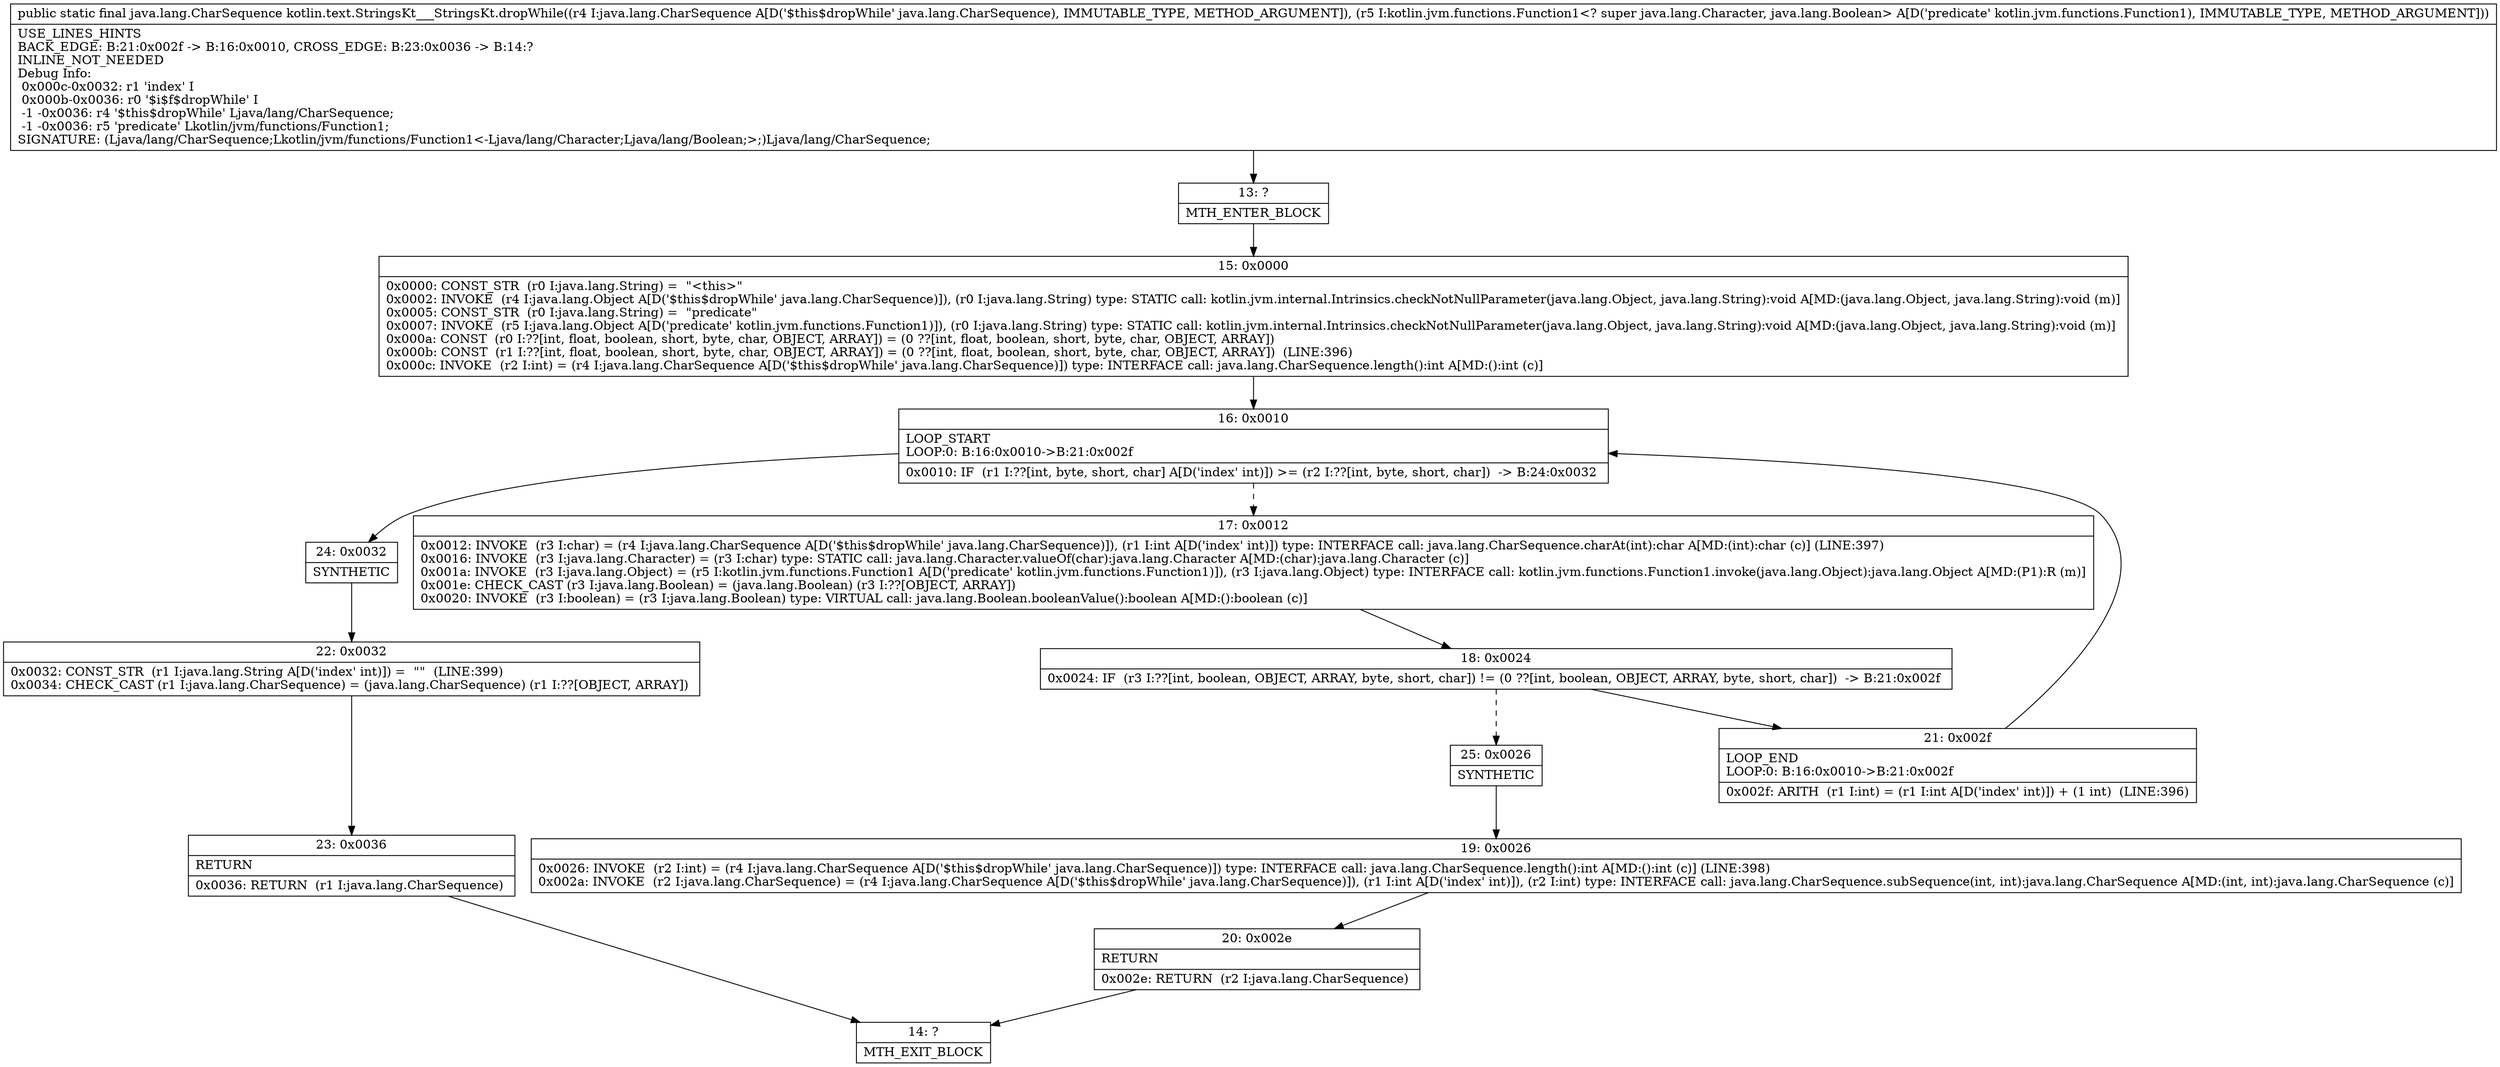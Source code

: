 digraph "CFG forkotlin.text.StringsKt___StringsKt.dropWhile(Ljava\/lang\/CharSequence;Lkotlin\/jvm\/functions\/Function1;)Ljava\/lang\/CharSequence;" {
Node_13 [shape=record,label="{13\:\ ?|MTH_ENTER_BLOCK\l}"];
Node_15 [shape=record,label="{15\:\ 0x0000|0x0000: CONST_STR  (r0 I:java.lang.String) =  \"\<this\>\" \l0x0002: INVOKE  (r4 I:java.lang.Object A[D('$this$dropWhile' java.lang.CharSequence)]), (r0 I:java.lang.String) type: STATIC call: kotlin.jvm.internal.Intrinsics.checkNotNullParameter(java.lang.Object, java.lang.String):void A[MD:(java.lang.Object, java.lang.String):void (m)]\l0x0005: CONST_STR  (r0 I:java.lang.String) =  \"predicate\" \l0x0007: INVOKE  (r5 I:java.lang.Object A[D('predicate' kotlin.jvm.functions.Function1)]), (r0 I:java.lang.String) type: STATIC call: kotlin.jvm.internal.Intrinsics.checkNotNullParameter(java.lang.Object, java.lang.String):void A[MD:(java.lang.Object, java.lang.String):void (m)]\l0x000a: CONST  (r0 I:??[int, float, boolean, short, byte, char, OBJECT, ARRAY]) = (0 ??[int, float, boolean, short, byte, char, OBJECT, ARRAY]) \l0x000b: CONST  (r1 I:??[int, float, boolean, short, byte, char, OBJECT, ARRAY]) = (0 ??[int, float, boolean, short, byte, char, OBJECT, ARRAY])  (LINE:396)\l0x000c: INVOKE  (r2 I:int) = (r4 I:java.lang.CharSequence A[D('$this$dropWhile' java.lang.CharSequence)]) type: INTERFACE call: java.lang.CharSequence.length():int A[MD:():int (c)]\l}"];
Node_16 [shape=record,label="{16\:\ 0x0010|LOOP_START\lLOOP:0: B:16:0x0010\-\>B:21:0x002f\l|0x0010: IF  (r1 I:??[int, byte, short, char] A[D('index' int)]) \>= (r2 I:??[int, byte, short, char])  \-\> B:24:0x0032 \l}"];
Node_17 [shape=record,label="{17\:\ 0x0012|0x0012: INVOKE  (r3 I:char) = (r4 I:java.lang.CharSequence A[D('$this$dropWhile' java.lang.CharSequence)]), (r1 I:int A[D('index' int)]) type: INTERFACE call: java.lang.CharSequence.charAt(int):char A[MD:(int):char (c)] (LINE:397)\l0x0016: INVOKE  (r3 I:java.lang.Character) = (r3 I:char) type: STATIC call: java.lang.Character.valueOf(char):java.lang.Character A[MD:(char):java.lang.Character (c)]\l0x001a: INVOKE  (r3 I:java.lang.Object) = (r5 I:kotlin.jvm.functions.Function1 A[D('predicate' kotlin.jvm.functions.Function1)]), (r3 I:java.lang.Object) type: INTERFACE call: kotlin.jvm.functions.Function1.invoke(java.lang.Object):java.lang.Object A[MD:(P1):R (m)]\l0x001e: CHECK_CAST (r3 I:java.lang.Boolean) = (java.lang.Boolean) (r3 I:??[OBJECT, ARRAY]) \l0x0020: INVOKE  (r3 I:boolean) = (r3 I:java.lang.Boolean) type: VIRTUAL call: java.lang.Boolean.booleanValue():boolean A[MD:():boolean (c)]\l}"];
Node_18 [shape=record,label="{18\:\ 0x0024|0x0024: IF  (r3 I:??[int, boolean, OBJECT, ARRAY, byte, short, char]) != (0 ??[int, boolean, OBJECT, ARRAY, byte, short, char])  \-\> B:21:0x002f \l}"];
Node_21 [shape=record,label="{21\:\ 0x002f|LOOP_END\lLOOP:0: B:16:0x0010\-\>B:21:0x002f\l|0x002f: ARITH  (r1 I:int) = (r1 I:int A[D('index' int)]) + (1 int)  (LINE:396)\l}"];
Node_25 [shape=record,label="{25\:\ 0x0026|SYNTHETIC\l}"];
Node_19 [shape=record,label="{19\:\ 0x0026|0x0026: INVOKE  (r2 I:int) = (r4 I:java.lang.CharSequence A[D('$this$dropWhile' java.lang.CharSequence)]) type: INTERFACE call: java.lang.CharSequence.length():int A[MD:():int (c)] (LINE:398)\l0x002a: INVOKE  (r2 I:java.lang.CharSequence) = (r4 I:java.lang.CharSequence A[D('$this$dropWhile' java.lang.CharSequence)]), (r1 I:int A[D('index' int)]), (r2 I:int) type: INTERFACE call: java.lang.CharSequence.subSequence(int, int):java.lang.CharSequence A[MD:(int, int):java.lang.CharSequence (c)]\l}"];
Node_20 [shape=record,label="{20\:\ 0x002e|RETURN\l|0x002e: RETURN  (r2 I:java.lang.CharSequence) \l}"];
Node_14 [shape=record,label="{14\:\ ?|MTH_EXIT_BLOCK\l}"];
Node_24 [shape=record,label="{24\:\ 0x0032|SYNTHETIC\l}"];
Node_22 [shape=record,label="{22\:\ 0x0032|0x0032: CONST_STR  (r1 I:java.lang.String A[D('index' int)]) =  \"\"  (LINE:399)\l0x0034: CHECK_CAST (r1 I:java.lang.CharSequence) = (java.lang.CharSequence) (r1 I:??[OBJECT, ARRAY]) \l}"];
Node_23 [shape=record,label="{23\:\ 0x0036|RETURN\l|0x0036: RETURN  (r1 I:java.lang.CharSequence) \l}"];
MethodNode[shape=record,label="{public static final java.lang.CharSequence kotlin.text.StringsKt___StringsKt.dropWhile((r4 I:java.lang.CharSequence A[D('$this$dropWhile' java.lang.CharSequence), IMMUTABLE_TYPE, METHOD_ARGUMENT]), (r5 I:kotlin.jvm.functions.Function1\<? super java.lang.Character, java.lang.Boolean\> A[D('predicate' kotlin.jvm.functions.Function1), IMMUTABLE_TYPE, METHOD_ARGUMENT]))  | USE_LINES_HINTS\lBACK_EDGE: B:21:0x002f \-\> B:16:0x0010, CROSS_EDGE: B:23:0x0036 \-\> B:14:?\lINLINE_NOT_NEEDED\lDebug Info:\l  0x000c\-0x0032: r1 'index' I\l  0x000b\-0x0036: r0 '$i$f$dropWhile' I\l  \-1 \-0x0036: r4 '$this$dropWhile' Ljava\/lang\/CharSequence;\l  \-1 \-0x0036: r5 'predicate' Lkotlin\/jvm\/functions\/Function1;\lSIGNATURE: (Ljava\/lang\/CharSequence;Lkotlin\/jvm\/functions\/Function1\<\-Ljava\/lang\/Character;Ljava\/lang\/Boolean;\>;)Ljava\/lang\/CharSequence;\l}"];
MethodNode -> Node_13;Node_13 -> Node_15;
Node_15 -> Node_16;
Node_16 -> Node_17[style=dashed];
Node_16 -> Node_24;
Node_17 -> Node_18;
Node_18 -> Node_21;
Node_18 -> Node_25[style=dashed];
Node_21 -> Node_16;
Node_25 -> Node_19;
Node_19 -> Node_20;
Node_20 -> Node_14;
Node_24 -> Node_22;
Node_22 -> Node_23;
Node_23 -> Node_14;
}

